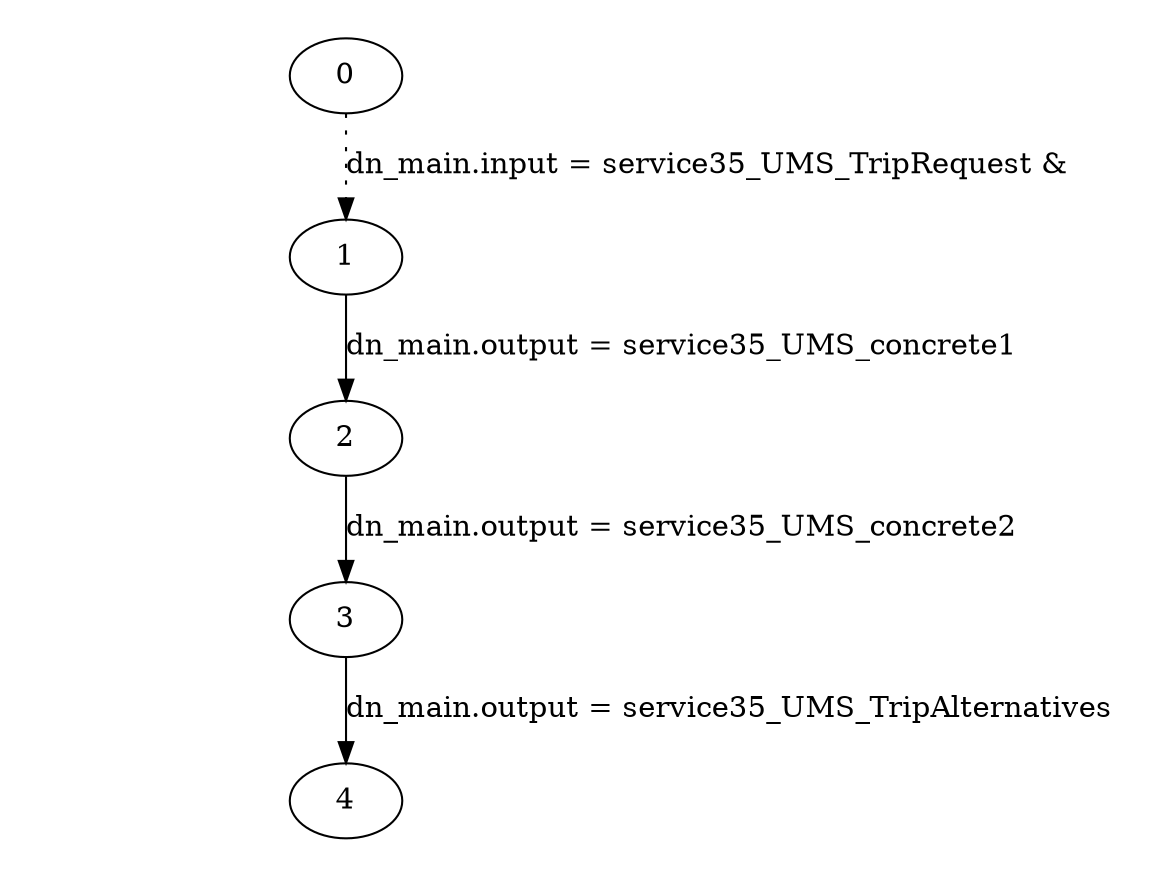 digraph plan_fsm {
ratio="1.3";
margin="0.2";
size="8.0,11.4";
"0" -> "1" [style=dotted label="dn_main.input = service35_UMS_TripRequest &\n"]
"1" -> "2" [label="dn_main.output = service35_UMS_concrete1"]
"2" -> "3" [label="dn_main.output = service35_UMS_concrete2"]
"3" -> "4" [label="dn_main.output = service35_UMS_TripAlternatives"]
}

